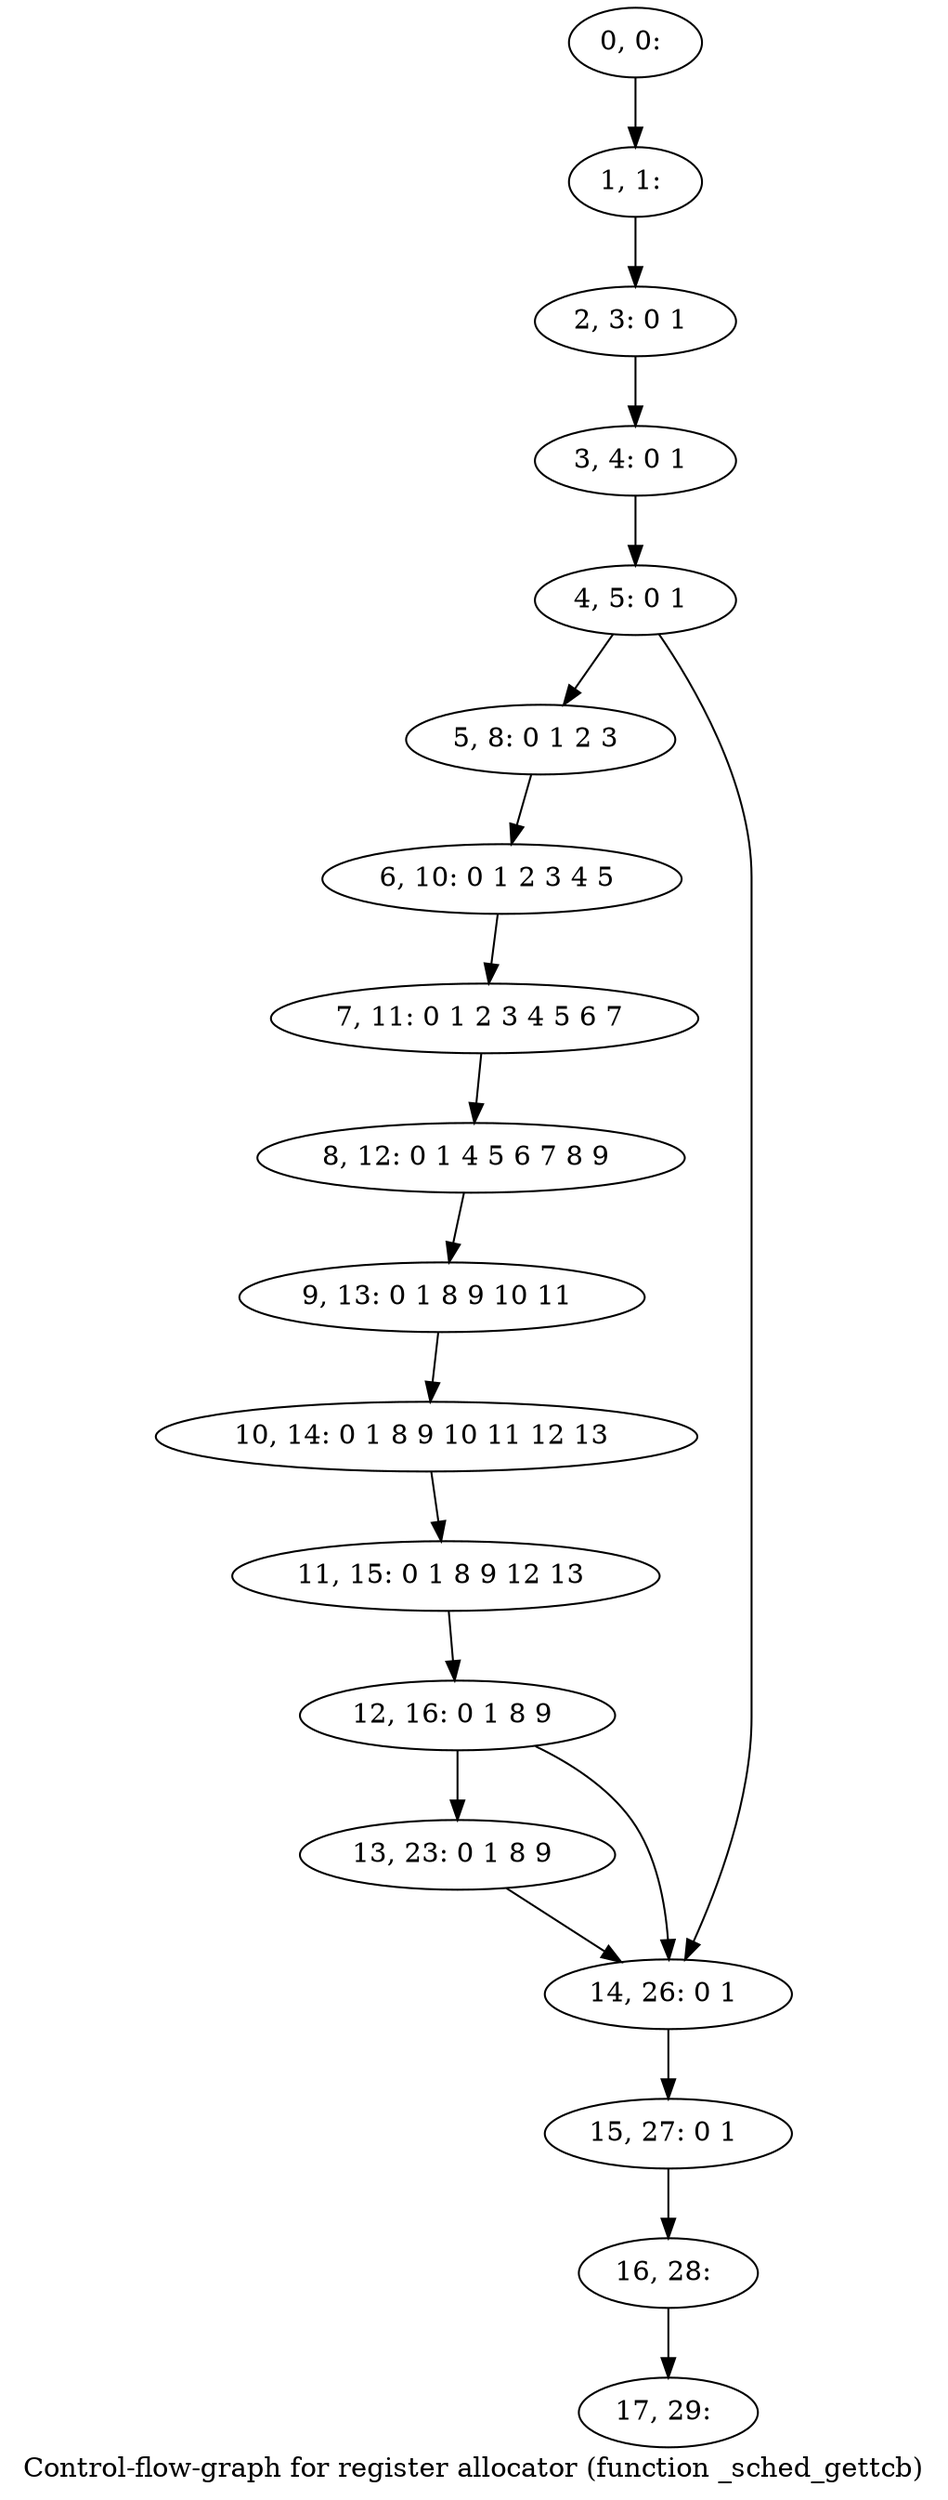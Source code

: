 digraph G {
graph [label="Control-flow-graph for register allocator (function _sched_gettcb)"]
0[label="0, 0: "];
1[label="1, 1: "];
2[label="2, 3: 0 1 "];
3[label="3, 4: 0 1 "];
4[label="4, 5: 0 1 "];
5[label="5, 8: 0 1 2 3 "];
6[label="6, 10: 0 1 2 3 4 5 "];
7[label="7, 11: 0 1 2 3 4 5 6 7 "];
8[label="8, 12: 0 1 4 5 6 7 8 9 "];
9[label="9, 13: 0 1 8 9 10 11 "];
10[label="10, 14: 0 1 8 9 10 11 12 13 "];
11[label="11, 15: 0 1 8 9 12 13 "];
12[label="12, 16: 0 1 8 9 "];
13[label="13, 23: 0 1 8 9 "];
14[label="14, 26: 0 1 "];
15[label="15, 27: 0 1 "];
16[label="16, 28: "];
17[label="17, 29: "];
0->1 ;
1->2 ;
2->3 ;
3->4 ;
4->5 ;
4->14 ;
5->6 ;
6->7 ;
7->8 ;
8->9 ;
9->10 ;
10->11 ;
11->12 ;
12->13 ;
12->14 ;
13->14 ;
14->15 ;
15->16 ;
16->17 ;
}

